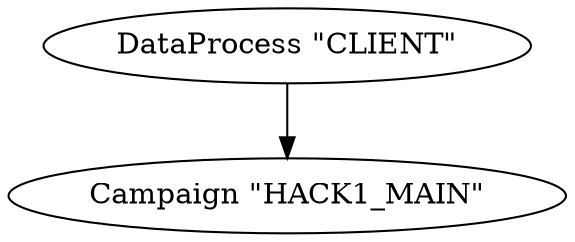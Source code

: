 // CLIENT analysis
digraph {
	13 [label="DataProcess \"CLIENT\""]
	0 [label="Campaign \"HACK1_MAIN\""]
	13 -> 0
}
